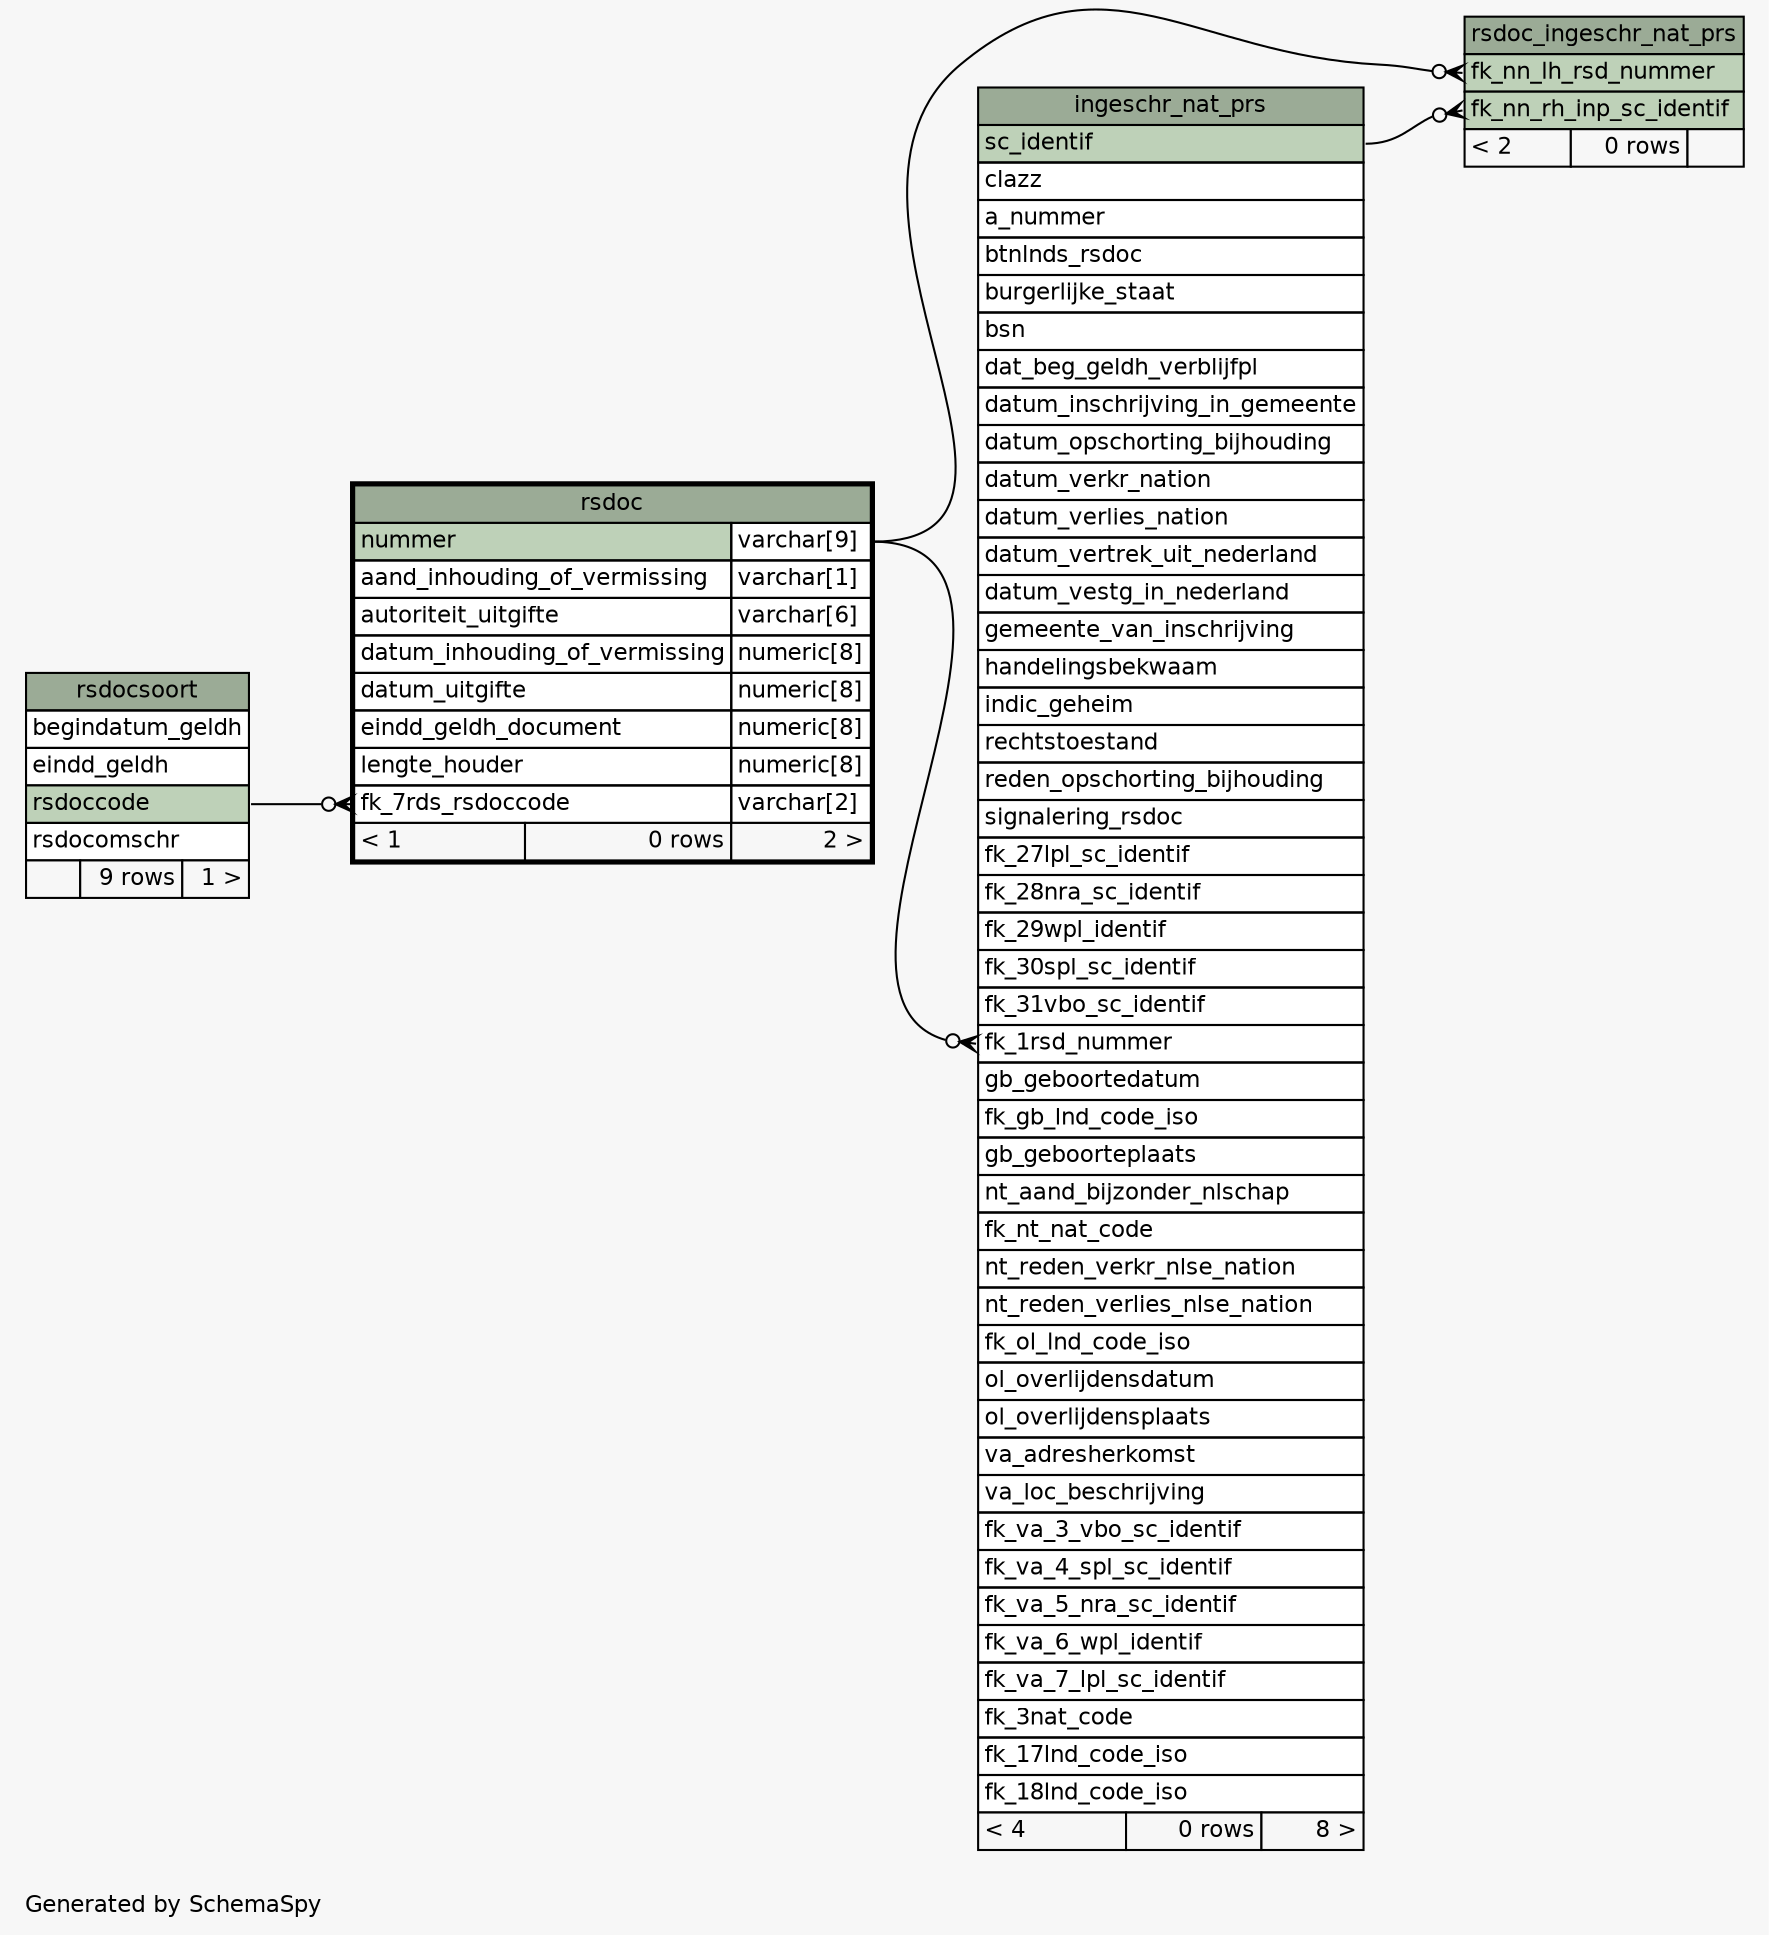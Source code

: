 // dot 2.40.1 on Linux 4.15.0-36-generic
// SchemaSpy rev Unknown
digraph "oneDegreeRelationshipsDiagram" {
  graph [
    rankdir="RL"
    bgcolor="#f7f7f7"
    label="\nGenerated by SchemaSpy"
    labeljust="l"
    nodesep="0.18"
    ranksep="0.46"
    fontname="Helvetica"
    fontsize="11"
  ];
  node [
    fontname="Helvetica"
    fontsize="11"
    shape="plaintext"
  ];
  edge [
    arrowsize="0.8"
  ];
  "ingeschr_nat_prs":"fk_1rsd_nummer":w -> "rsdoc":"nummer.type":e [arrowhead=none dir=back arrowtail=crowodot];
  "rsdoc":"fk_7rds_rsdoccode":w -> "rsdocsoort":"rsdoccode":e [arrowhead=none dir=back arrowtail=crowodot];
  "rsdoc_ingeschr_nat_prs":"fk_nn_lh_rsd_nummer":w -> "rsdoc":"nummer.type":e [arrowhead=none dir=back arrowtail=crowodot];
  "rsdoc_ingeschr_nat_prs":"fk_nn_rh_inp_sc_identif":w -> "ingeschr_nat_prs":"sc_identif":e [arrowhead=none dir=back arrowtail=crowodot];
  "ingeschr_nat_prs" [
    label=<
    <TABLE BORDER="0" CELLBORDER="1" CELLSPACING="0" BGCOLOR="#ffffff">
      <TR><TD COLSPAN="3" BGCOLOR="#9bab96" ALIGN="CENTER">ingeschr_nat_prs</TD></TR>
      <TR><TD PORT="sc_identif" COLSPAN="3" BGCOLOR="#bed1b8" ALIGN="LEFT">sc_identif</TD></TR>
      <TR><TD PORT="clazz" COLSPAN="3" ALIGN="LEFT">clazz</TD></TR>
      <TR><TD PORT="a_nummer" COLSPAN="3" ALIGN="LEFT">a_nummer</TD></TR>
      <TR><TD PORT="btnlnds_rsdoc" COLSPAN="3" ALIGN="LEFT">btnlnds_rsdoc</TD></TR>
      <TR><TD PORT="burgerlijke_staat" COLSPAN="3" ALIGN="LEFT">burgerlijke_staat</TD></TR>
      <TR><TD PORT="bsn" COLSPAN="3" ALIGN="LEFT">bsn</TD></TR>
      <TR><TD PORT="dat_beg_geldh_verblijfpl" COLSPAN="3" ALIGN="LEFT">dat_beg_geldh_verblijfpl</TD></TR>
      <TR><TD PORT="datum_inschrijving_in_gemeente" COLSPAN="3" ALIGN="LEFT">datum_inschrijving_in_gemeente</TD></TR>
      <TR><TD PORT="datum_opschorting_bijhouding" COLSPAN="3" ALIGN="LEFT">datum_opschorting_bijhouding</TD></TR>
      <TR><TD PORT="datum_verkr_nation" COLSPAN="3" ALIGN="LEFT">datum_verkr_nation</TD></TR>
      <TR><TD PORT="datum_verlies_nation" COLSPAN="3" ALIGN="LEFT">datum_verlies_nation</TD></TR>
      <TR><TD PORT="datum_vertrek_uit_nederland" COLSPAN="3" ALIGN="LEFT">datum_vertrek_uit_nederland</TD></TR>
      <TR><TD PORT="datum_vestg_in_nederland" COLSPAN="3" ALIGN="LEFT">datum_vestg_in_nederland</TD></TR>
      <TR><TD PORT="gemeente_van_inschrijving" COLSPAN="3" ALIGN="LEFT">gemeente_van_inschrijving</TD></TR>
      <TR><TD PORT="handelingsbekwaam" COLSPAN="3" ALIGN="LEFT">handelingsbekwaam</TD></TR>
      <TR><TD PORT="indic_geheim" COLSPAN="3" ALIGN="LEFT">indic_geheim</TD></TR>
      <TR><TD PORT="rechtstoestand" COLSPAN="3" ALIGN="LEFT">rechtstoestand</TD></TR>
      <TR><TD PORT="reden_opschorting_bijhouding" COLSPAN="3" ALIGN="LEFT">reden_opschorting_bijhouding</TD></TR>
      <TR><TD PORT="signalering_rsdoc" COLSPAN="3" ALIGN="LEFT">signalering_rsdoc</TD></TR>
      <TR><TD PORT="fk_27lpl_sc_identif" COLSPAN="3" ALIGN="LEFT">fk_27lpl_sc_identif</TD></TR>
      <TR><TD PORT="fk_28nra_sc_identif" COLSPAN="3" ALIGN="LEFT">fk_28nra_sc_identif</TD></TR>
      <TR><TD PORT="fk_29wpl_identif" COLSPAN="3" ALIGN="LEFT">fk_29wpl_identif</TD></TR>
      <TR><TD PORT="fk_30spl_sc_identif" COLSPAN="3" ALIGN="LEFT">fk_30spl_sc_identif</TD></TR>
      <TR><TD PORT="fk_31vbo_sc_identif" COLSPAN="3" ALIGN="LEFT">fk_31vbo_sc_identif</TD></TR>
      <TR><TD PORT="fk_1rsd_nummer" COLSPAN="3" ALIGN="LEFT">fk_1rsd_nummer</TD></TR>
      <TR><TD PORT="gb_geboortedatum" COLSPAN="3" ALIGN="LEFT">gb_geboortedatum</TD></TR>
      <TR><TD PORT="fk_gb_lnd_code_iso" COLSPAN="3" ALIGN="LEFT">fk_gb_lnd_code_iso</TD></TR>
      <TR><TD PORT="gb_geboorteplaats" COLSPAN="3" ALIGN="LEFT">gb_geboorteplaats</TD></TR>
      <TR><TD PORT="nt_aand_bijzonder_nlschap" COLSPAN="3" ALIGN="LEFT">nt_aand_bijzonder_nlschap</TD></TR>
      <TR><TD PORT="fk_nt_nat_code" COLSPAN="3" ALIGN="LEFT">fk_nt_nat_code</TD></TR>
      <TR><TD PORT="nt_reden_verkr_nlse_nation" COLSPAN="3" ALIGN="LEFT">nt_reden_verkr_nlse_nation</TD></TR>
      <TR><TD PORT="nt_reden_verlies_nlse_nation" COLSPAN="3" ALIGN="LEFT">nt_reden_verlies_nlse_nation</TD></TR>
      <TR><TD PORT="fk_ol_lnd_code_iso" COLSPAN="3" ALIGN="LEFT">fk_ol_lnd_code_iso</TD></TR>
      <TR><TD PORT="ol_overlijdensdatum" COLSPAN="3" ALIGN="LEFT">ol_overlijdensdatum</TD></TR>
      <TR><TD PORT="ol_overlijdensplaats" COLSPAN="3" ALIGN="LEFT">ol_overlijdensplaats</TD></TR>
      <TR><TD PORT="va_adresherkomst" COLSPAN="3" ALIGN="LEFT">va_adresherkomst</TD></TR>
      <TR><TD PORT="va_loc_beschrijving" COLSPAN="3" ALIGN="LEFT">va_loc_beschrijving</TD></TR>
      <TR><TD PORT="fk_va_3_vbo_sc_identif" COLSPAN="3" ALIGN="LEFT">fk_va_3_vbo_sc_identif</TD></TR>
      <TR><TD PORT="fk_va_4_spl_sc_identif" COLSPAN="3" ALIGN="LEFT">fk_va_4_spl_sc_identif</TD></TR>
      <TR><TD PORT="fk_va_5_nra_sc_identif" COLSPAN="3" ALIGN="LEFT">fk_va_5_nra_sc_identif</TD></TR>
      <TR><TD PORT="fk_va_6_wpl_identif" COLSPAN="3" ALIGN="LEFT">fk_va_6_wpl_identif</TD></TR>
      <TR><TD PORT="fk_va_7_lpl_sc_identif" COLSPAN="3" ALIGN="LEFT">fk_va_7_lpl_sc_identif</TD></TR>
      <TR><TD PORT="fk_3nat_code" COLSPAN="3" ALIGN="LEFT">fk_3nat_code</TD></TR>
      <TR><TD PORT="fk_17lnd_code_iso" COLSPAN="3" ALIGN="LEFT">fk_17lnd_code_iso</TD></TR>
      <TR><TD PORT="fk_18lnd_code_iso" COLSPAN="3" ALIGN="LEFT">fk_18lnd_code_iso</TD></TR>
      <TR><TD ALIGN="LEFT" BGCOLOR="#f7f7f7">&lt; 4</TD><TD ALIGN="RIGHT" BGCOLOR="#f7f7f7">0 rows</TD><TD ALIGN="RIGHT" BGCOLOR="#f7f7f7">8 &gt;</TD></TR>
    </TABLE>>
    URL="ingeschr_nat_prs.html"
    tooltip="ingeschr_nat_prs"
  ];
  "rsdoc" [
    label=<
    <TABLE BORDER="2" CELLBORDER="1" CELLSPACING="0" BGCOLOR="#ffffff">
      <TR><TD COLSPAN="3" BGCOLOR="#9bab96" ALIGN="CENTER">rsdoc</TD></TR>
      <TR><TD PORT="nummer" COLSPAN="2" BGCOLOR="#bed1b8" ALIGN="LEFT">nummer</TD><TD PORT="nummer.type" ALIGN="LEFT">varchar[9]</TD></TR>
      <TR><TD PORT="aand_inhouding_of_vermissing" COLSPAN="2" ALIGN="LEFT">aand_inhouding_of_vermissing</TD><TD PORT="aand_inhouding_of_vermissing.type" ALIGN="LEFT">varchar[1]</TD></TR>
      <TR><TD PORT="autoriteit_uitgifte" COLSPAN="2" ALIGN="LEFT">autoriteit_uitgifte</TD><TD PORT="autoriteit_uitgifte.type" ALIGN="LEFT">varchar[6]</TD></TR>
      <TR><TD PORT="datum_inhouding_of_vermissing" COLSPAN="2" ALIGN="LEFT">datum_inhouding_of_vermissing</TD><TD PORT="datum_inhouding_of_vermissing.type" ALIGN="LEFT">numeric[8]</TD></TR>
      <TR><TD PORT="datum_uitgifte" COLSPAN="2" ALIGN="LEFT">datum_uitgifte</TD><TD PORT="datum_uitgifte.type" ALIGN="LEFT">numeric[8]</TD></TR>
      <TR><TD PORT="eindd_geldh_document" COLSPAN="2" ALIGN="LEFT">eindd_geldh_document</TD><TD PORT="eindd_geldh_document.type" ALIGN="LEFT">numeric[8]</TD></TR>
      <TR><TD PORT="lengte_houder" COLSPAN="2" ALIGN="LEFT">lengte_houder</TD><TD PORT="lengte_houder.type" ALIGN="LEFT">numeric[8]</TD></TR>
      <TR><TD PORT="fk_7rds_rsdoccode" COLSPAN="2" ALIGN="LEFT">fk_7rds_rsdoccode</TD><TD PORT="fk_7rds_rsdoccode.type" ALIGN="LEFT">varchar[2]</TD></TR>
      <TR><TD ALIGN="LEFT" BGCOLOR="#f7f7f7">&lt; 1</TD><TD ALIGN="RIGHT" BGCOLOR="#f7f7f7">0 rows</TD><TD ALIGN="RIGHT" BGCOLOR="#f7f7f7">2 &gt;</TD></TR>
    </TABLE>>
    URL="rsdoc.html"
    tooltip="rsdoc"
  ];
  "rsdoc_ingeschr_nat_prs" [
    label=<
    <TABLE BORDER="0" CELLBORDER="1" CELLSPACING="0" BGCOLOR="#ffffff">
      <TR><TD COLSPAN="3" BGCOLOR="#9bab96" ALIGN="CENTER">rsdoc_ingeschr_nat_prs</TD></TR>
      <TR><TD PORT="fk_nn_lh_rsd_nummer" COLSPAN="3" BGCOLOR="#bed1b8" ALIGN="LEFT">fk_nn_lh_rsd_nummer</TD></TR>
      <TR><TD PORT="fk_nn_rh_inp_sc_identif" COLSPAN="3" BGCOLOR="#bed1b8" ALIGN="LEFT">fk_nn_rh_inp_sc_identif</TD></TR>
      <TR><TD ALIGN="LEFT" BGCOLOR="#f7f7f7">&lt; 2</TD><TD ALIGN="RIGHT" BGCOLOR="#f7f7f7">0 rows</TD><TD ALIGN="RIGHT" BGCOLOR="#f7f7f7">  </TD></TR>
    </TABLE>>
    URL="rsdoc_ingeschr_nat_prs.html"
    tooltip="rsdoc_ingeschr_nat_prs"
  ];
  "rsdocsoort" [
    label=<
    <TABLE BORDER="0" CELLBORDER="1" CELLSPACING="0" BGCOLOR="#ffffff">
      <TR><TD COLSPAN="3" BGCOLOR="#9bab96" ALIGN="CENTER">rsdocsoort</TD></TR>
      <TR><TD PORT="begindatum_geldh" COLSPAN="3" ALIGN="LEFT">begindatum_geldh</TD></TR>
      <TR><TD PORT="eindd_geldh" COLSPAN="3" ALIGN="LEFT">eindd_geldh</TD></TR>
      <TR><TD PORT="rsdoccode" COLSPAN="3" BGCOLOR="#bed1b8" ALIGN="LEFT">rsdoccode</TD></TR>
      <TR><TD PORT="rsdocomschr" COLSPAN="3" ALIGN="LEFT">rsdocomschr</TD></TR>
      <TR><TD ALIGN="LEFT" BGCOLOR="#f7f7f7">  </TD><TD ALIGN="RIGHT" BGCOLOR="#f7f7f7">9 rows</TD><TD ALIGN="RIGHT" BGCOLOR="#f7f7f7">1 &gt;</TD></TR>
    </TABLE>>
    URL="rsdocsoort.html"
    tooltip="rsdocsoort"
  ];
}
